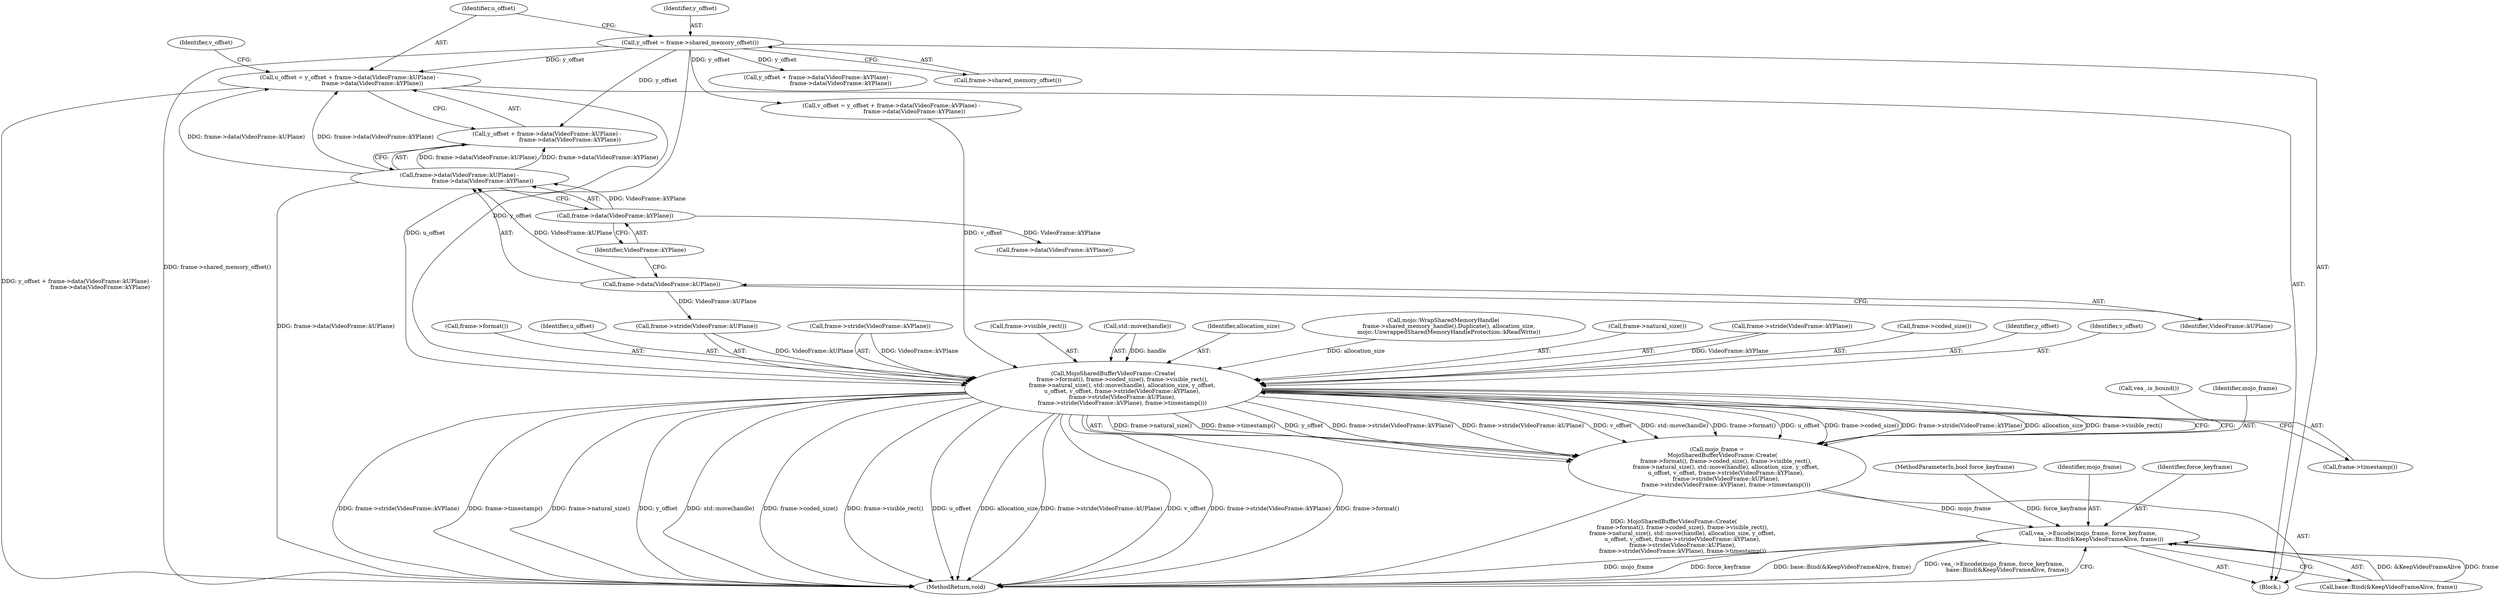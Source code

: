 digraph "0_Chrome_673ce95d481ea9368c4d4d43ac756ba1d6d9e608_22@integer" {
"1000142" [label="(Call,u_offset = y_offset + frame->data(VideoFrame::kUPlane) -\n                          frame->data(VideoFrame::kYPlane))"];
"1000138" [label="(Call,y_offset = frame->shared_memory_offset())"];
"1000146" [label="(Call,frame->data(VideoFrame::kUPlane) -\n                          frame->data(VideoFrame::kYPlane))"];
"1000147" [label="(Call,frame->data(VideoFrame::kUPlane))"];
"1000149" [label="(Call,frame->data(VideoFrame::kYPlane))"];
"1000164" [label="(Call,MojoSharedBufferVideoFrame::Create(\n          frame->format(), frame->coded_size(), frame->visible_rect(),\n          frame->natural_size(), std::move(handle), allocation_size, y_offset,\n          u_offset, v_offset, frame->stride(VideoFrame::kYPlane),\n          frame->stride(VideoFrame::kUPlane),\n          frame->stride(VideoFrame::kVPlane), frame->timestamp()))"];
"1000162" [label="(Call,mojo_frame =\n      MojoSharedBufferVideoFrame::Create(\n          frame->format(), frame->coded_size(), frame->visible_rect(),\n          frame->natural_size(), std::move(handle), allocation_size, y_offset,\n          u_offset, v_offset, frame->stride(VideoFrame::kYPlane),\n          frame->stride(VideoFrame::kUPlane),\n          frame->stride(VideoFrame::kVPlane), frame->timestamp()))"];
"1000184" [label="(Call,vea_->Encode(mojo_frame, force_keyframe,\n               base::Bind(&KeepVideoFrameAlive, frame)))"];
"1000164" [label="(Call,MojoSharedBufferVideoFrame::Create(\n          frame->format(), frame->coded_size(), frame->visible_rect(),\n          frame->natural_size(), std::move(handle), allocation_size, y_offset,\n          u_offset, v_offset, frame->stride(VideoFrame::kYPlane),\n          frame->stride(VideoFrame::kUPlane),\n          frame->stride(VideoFrame::kVPlane), frame->timestamp()))"];
"1000138" [label="(Call,y_offset = frame->shared_memory_offset())"];
"1000191" [label="(MethodReturn,void)"];
"1000159" [label="(Call,frame->data(VideoFrame::kYPlane))"];
"1000165" [label="(Call,frame->format())"];
"1000149" [label="(Call,frame->data(VideoFrame::kYPlane))"];
"1000183" [label="(Call,vea_.is_bound())"];
"1000153" [label="(Identifier,v_offset)"];
"1000163" [label="(Identifier,mojo_frame)"];
"1000173" [label="(Identifier,u_offset)"];
"1000177" [label="(Call,frame->stride(VideoFrame::kUPlane))"];
"1000146" [label="(Call,frame->data(VideoFrame::kUPlane) -\n                          frame->data(VideoFrame::kYPlane))"];
"1000144" [label="(Call,y_offset + frame->data(VideoFrame::kUPlane) -\n                          frame->data(VideoFrame::kYPlane))"];
"1000150" [label="(Identifier,VideoFrame::kYPlane)"];
"1000179" [label="(Call,frame->stride(VideoFrame::kVPlane))"];
"1000152" [label="(Call,v_offset = y_offset + frame->data(VideoFrame::kVPlane) -\n                          frame->data(VideoFrame::kYPlane))"];
"1000154" [label="(Call,y_offset + frame->data(VideoFrame::kVPlane) -\n                          frame->data(VideoFrame::kYPlane))"];
"1000106" [label="(MethodParameterIn,bool force_keyframe)"];
"1000181" [label="(Call,frame->timestamp())"];
"1000167" [label="(Call,frame->visible_rect())"];
"1000187" [label="(Call,base::Bind(&KeepVideoFrameAlive, frame))"];
"1000148" [label="(Identifier,VideoFrame::kUPlane)"];
"1000162" [label="(Call,mojo_frame =\n      MojoSharedBufferVideoFrame::Create(\n          frame->format(), frame->coded_size(), frame->visible_rect(),\n          frame->natural_size(), std::move(handle), allocation_size, y_offset,\n          u_offset, v_offset, frame->stride(VideoFrame::kYPlane),\n          frame->stride(VideoFrame::kUPlane),\n          frame->stride(VideoFrame::kVPlane), frame->timestamp()))"];
"1000184" [label="(Call,vea_->Encode(mojo_frame, force_keyframe,\n               base::Bind(&KeepVideoFrameAlive, frame)))"];
"1000147" [label="(Call,frame->data(VideoFrame::kUPlane))"];
"1000142" [label="(Call,u_offset = y_offset + frame->data(VideoFrame::kUPlane) -\n                          frame->data(VideoFrame::kYPlane))"];
"1000185" [label="(Identifier,mojo_frame)"];
"1000169" [label="(Call,std::move(handle))"];
"1000140" [label="(Call,frame->shared_memory_offset())"];
"1000143" [label="(Identifier,u_offset)"];
"1000139" [label="(Identifier,y_offset)"];
"1000171" [label="(Identifier,allocation_size)"];
"1000133" [label="(Call,mojo::WrapSharedMemoryHandle(\n      frame->shared_memory_handle().Duplicate(), allocation_size,\n      mojo::UnwrappedSharedMemoryHandleProtection::kReadWrite))"];
"1000186" [label="(Identifier,force_keyframe)"];
"1000168" [label="(Call,frame->natural_size())"];
"1000175" [label="(Call,frame->stride(VideoFrame::kYPlane))"];
"1000166" [label="(Call,frame->coded_size())"];
"1000172" [label="(Identifier,y_offset)"];
"1000107" [label="(Block,)"];
"1000174" [label="(Identifier,v_offset)"];
"1000142" -> "1000107"  [label="AST: "];
"1000142" -> "1000144"  [label="CFG: "];
"1000143" -> "1000142"  [label="AST: "];
"1000144" -> "1000142"  [label="AST: "];
"1000153" -> "1000142"  [label="CFG: "];
"1000142" -> "1000191"  [label="DDG: y_offset + frame->data(VideoFrame::kUPlane) -\n                          frame->data(VideoFrame::kYPlane)"];
"1000138" -> "1000142"  [label="DDG: y_offset"];
"1000146" -> "1000142"  [label="DDG: frame->data(VideoFrame::kUPlane)"];
"1000146" -> "1000142"  [label="DDG: frame->data(VideoFrame::kYPlane)"];
"1000142" -> "1000164"  [label="DDG: u_offset"];
"1000138" -> "1000107"  [label="AST: "];
"1000138" -> "1000140"  [label="CFG: "];
"1000139" -> "1000138"  [label="AST: "];
"1000140" -> "1000138"  [label="AST: "];
"1000143" -> "1000138"  [label="CFG: "];
"1000138" -> "1000191"  [label="DDG: frame->shared_memory_offset()"];
"1000138" -> "1000144"  [label="DDG: y_offset"];
"1000138" -> "1000152"  [label="DDG: y_offset"];
"1000138" -> "1000154"  [label="DDG: y_offset"];
"1000138" -> "1000164"  [label="DDG: y_offset"];
"1000146" -> "1000144"  [label="AST: "];
"1000146" -> "1000149"  [label="CFG: "];
"1000147" -> "1000146"  [label="AST: "];
"1000149" -> "1000146"  [label="AST: "];
"1000144" -> "1000146"  [label="CFG: "];
"1000146" -> "1000191"  [label="DDG: frame->data(VideoFrame::kUPlane)"];
"1000146" -> "1000144"  [label="DDG: frame->data(VideoFrame::kUPlane)"];
"1000146" -> "1000144"  [label="DDG: frame->data(VideoFrame::kYPlane)"];
"1000147" -> "1000146"  [label="DDG: VideoFrame::kUPlane"];
"1000149" -> "1000146"  [label="DDG: VideoFrame::kYPlane"];
"1000147" -> "1000148"  [label="CFG: "];
"1000148" -> "1000147"  [label="AST: "];
"1000150" -> "1000147"  [label="CFG: "];
"1000147" -> "1000177"  [label="DDG: VideoFrame::kUPlane"];
"1000149" -> "1000150"  [label="CFG: "];
"1000150" -> "1000149"  [label="AST: "];
"1000149" -> "1000159"  [label="DDG: VideoFrame::kYPlane"];
"1000164" -> "1000162"  [label="AST: "];
"1000164" -> "1000181"  [label="CFG: "];
"1000165" -> "1000164"  [label="AST: "];
"1000166" -> "1000164"  [label="AST: "];
"1000167" -> "1000164"  [label="AST: "];
"1000168" -> "1000164"  [label="AST: "];
"1000169" -> "1000164"  [label="AST: "];
"1000171" -> "1000164"  [label="AST: "];
"1000172" -> "1000164"  [label="AST: "];
"1000173" -> "1000164"  [label="AST: "];
"1000174" -> "1000164"  [label="AST: "];
"1000175" -> "1000164"  [label="AST: "];
"1000177" -> "1000164"  [label="AST: "];
"1000179" -> "1000164"  [label="AST: "];
"1000181" -> "1000164"  [label="AST: "];
"1000162" -> "1000164"  [label="CFG: "];
"1000164" -> "1000191"  [label="DDG: frame->stride(VideoFrame::kVPlane)"];
"1000164" -> "1000191"  [label="DDG: frame->timestamp()"];
"1000164" -> "1000191"  [label="DDG: frame->natural_size()"];
"1000164" -> "1000191"  [label="DDG: y_offset"];
"1000164" -> "1000191"  [label="DDG: std::move(handle)"];
"1000164" -> "1000191"  [label="DDG: frame->coded_size()"];
"1000164" -> "1000191"  [label="DDG: frame->visible_rect()"];
"1000164" -> "1000191"  [label="DDG: u_offset"];
"1000164" -> "1000191"  [label="DDG: allocation_size"];
"1000164" -> "1000191"  [label="DDG: frame->stride(VideoFrame::kUPlane)"];
"1000164" -> "1000191"  [label="DDG: v_offset"];
"1000164" -> "1000191"  [label="DDG: frame->stride(VideoFrame::kYPlane)"];
"1000164" -> "1000191"  [label="DDG: frame->format()"];
"1000164" -> "1000162"  [label="DDG: frame->natural_size()"];
"1000164" -> "1000162"  [label="DDG: frame->timestamp()"];
"1000164" -> "1000162"  [label="DDG: y_offset"];
"1000164" -> "1000162"  [label="DDG: frame->stride(VideoFrame::kVPlane)"];
"1000164" -> "1000162"  [label="DDG: frame->stride(VideoFrame::kUPlane)"];
"1000164" -> "1000162"  [label="DDG: v_offset"];
"1000164" -> "1000162"  [label="DDG: std::move(handle)"];
"1000164" -> "1000162"  [label="DDG: frame->format()"];
"1000164" -> "1000162"  [label="DDG: u_offset"];
"1000164" -> "1000162"  [label="DDG: frame->coded_size()"];
"1000164" -> "1000162"  [label="DDG: frame->stride(VideoFrame::kYPlane)"];
"1000164" -> "1000162"  [label="DDG: allocation_size"];
"1000164" -> "1000162"  [label="DDG: frame->visible_rect()"];
"1000169" -> "1000164"  [label="DDG: handle"];
"1000133" -> "1000164"  [label="DDG: allocation_size"];
"1000152" -> "1000164"  [label="DDG: v_offset"];
"1000175" -> "1000164"  [label="DDG: VideoFrame::kYPlane"];
"1000177" -> "1000164"  [label="DDG: VideoFrame::kUPlane"];
"1000179" -> "1000164"  [label="DDG: VideoFrame::kVPlane"];
"1000162" -> "1000107"  [label="AST: "];
"1000163" -> "1000162"  [label="AST: "];
"1000183" -> "1000162"  [label="CFG: "];
"1000162" -> "1000191"  [label="DDG: MojoSharedBufferVideoFrame::Create(\n          frame->format(), frame->coded_size(), frame->visible_rect(),\n          frame->natural_size(), std::move(handle), allocation_size, y_offset,\n          u_offset, v_offset, frame->stride(VideoFrame::kYPlane),\n          frame->stride(VideoFrame::kUPlane),\n          frame->stride(VideoFrame::kVPlane), frame->timestamp())"];
"1000162" -> "1000184"  [label="DDG: mojo_frame"];
"1000184" -> "1000107"  [label="AST: "];
"1000184" -> "1000187"  [label="CFG: "];
"1000185" -> "1000184"  [label="AST: "];
"1000186" -> "1000184"  [label="AST: "];
"1000187" -> "1000184"  [label="AST: "];
"1000191" -> "1000184"  [label="CFG: "];
"1000184" -> "1000191"  [label="DDG: mojo_frame"];
"1000184" -> "1000191"  [label="DDG: force_keyframe"];
"1000184" -> "1000191"  [label="DDG: base::Bind(&KeepVideoFrameAlive, frame)"];
"1000184" -> "1000191"  [label="DDG: vea_->Encode(mojo_frame, force_keyframe,\n               base::Bind(&KeepVideoFrameAlive, frame))"];
"1000106" -> "1000184"  [label="DDG: force_keyframe"];
"1000187" -> "1000184"  [label="DDG: &KeepVideoFrameAlive"];
"1000187" -> "1000184"  [label="DDG: frame"];
}
